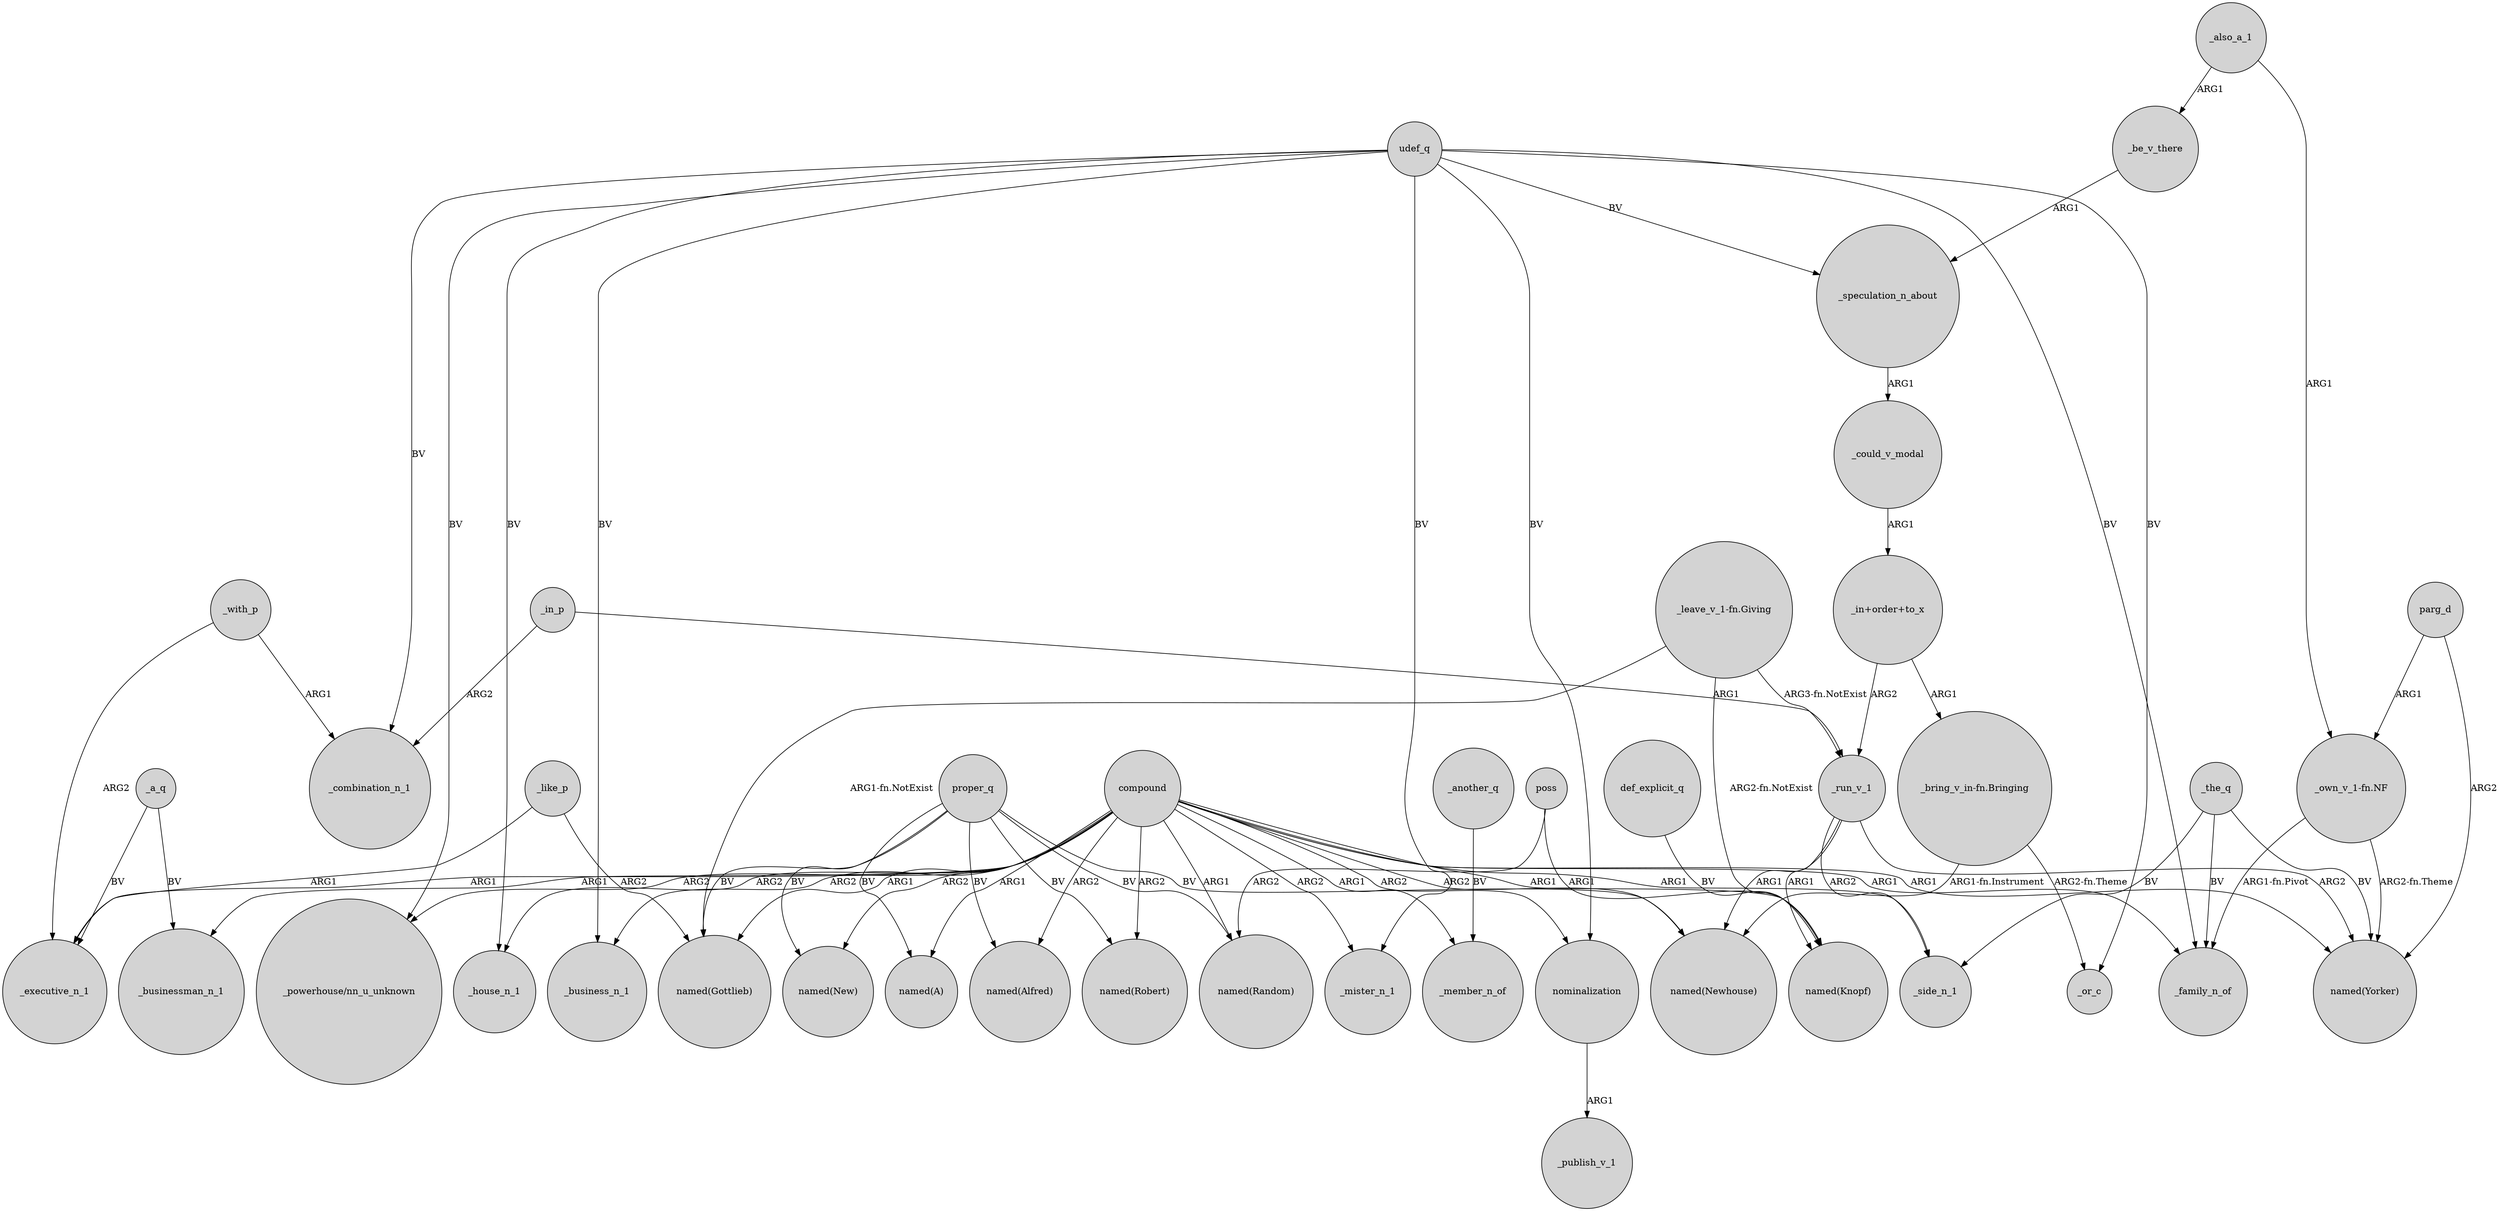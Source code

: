 digraph {
	node [shape=circle style=filled]
	_with_p -> _executive_n_1 [label=ARG2]
	_run_v_1 -> "named(Newhouse)" [label=ARG1]
	poss -> "named(Knopf)" [label=ARG1]
	compound -> _family_n_of [label=ARG1]
	_run_v_1 -> "named(Yorker)" [label=ARG2]
	"_bring_v_in-fn.Bringing" -> "named(Newhouse)" [label="ARG1-fn.Instrument"]
	compound -> "named(New)" [label=ARG2]
	proper_q -> "named(Newhouse)" [label=BV]
	_another_q -> _member_n_of [label=BV]
	proper_q -> "named(A)" [label=BV]
	"_own_v_1-fn.NF" -> "named(Yorker)" [label="ARG2-fn.Theme"]
	proper_q -> "named(New)" [label=BV]
	"_own_v_1-fn.NF" -> _family_n_of [label="ARG1-fn.Pivot"]
	_the_q -> _side_n_1 [label=BV]
	compound -> _house_n_1 [label=ARG2]
	_could_v_modal -> "_in+order+to_x" [label=ARG1]
	compound -> _mister_n_1 [label=ARG2]
	"_in+order+to_x" -> _run_v_1 [label=ARG2]
	proper_q -> "named(Alfred)" [label=BV]
	_also_a_1 -> "_own_v_1-fn.NF" [label=ARG1]
	udef_q -> _speculation_n_about [label=BV]
	_in_p -> _run_v_1 [label=ARG1]
	compound -> _executive_n_1 [label=ARG1]
	_be_v_there -> _speculation_n_about [label=ARG1]
	udef_q -> _mister_n_1 [label=BV]
	proper_q -> "named(Gottlieb)" [label=BV]
	compound -> "named(Robert)" [label=ARG2]
	compound -> "named(Newhouse)" [label=ARG2]
	def_explicit_q -> "named(Knopf)" [label=BV]
	_the_q -> _family_n_of [label=BV]
	compound -> nominalization [label=ARG2]
	_also_a_1 -> _be_v_there [label=ARG1]
	"_leave_v_1-fn.Giving" -> _run_v_1 [label="ARG3-fn.NotExist"]
	_like_p -> _executive_n_1 [label=ARG1]
	compound -> "named(A)" [label=ARG1]
	compound -> "named(Yorker)" [label=ARG1]
	udef_q -> _or_c [label=BV]
	compound -> "named(Knopf)" [label=ARG1]
	"_bring_v_in-fn.Bringing" -> _or_c [label="ARG2-fn.Theme"]
	_the_q -> "named(Yorker)" [label=BV]
	parg_d -> "_own_v_1-fn.NF" [label=ARG1]
	udef_q -> _house_n_1 [label=BV]
	compound -> "named(Alfred)" [label=ARG2]
	compound -> "named(Gottlieb)" [label=ARG1]
	"_in+order+to_x" -> "_bring_v_in-fn.Bringing" [label=ARG1]
	_in_p -> _combination_n_1 [label=ARG2]
	_speculation_n_about -> _could_v_modal [label=ARG1]
	proper_q -> "named(Robert)" [label=BV]
	_like_p -> "named(Gottlieb)" [label=ARG2]
	_run_v_1 -> "named(Knopf)" [label=ARG1]
	"_leave_v_1-fn.Giving" -> "named(Gottlieb)" [label="ARG1-fn.NotExist"]
	compound -> "_powerhouse/nn_u_unknown" [label=ARG2]
	_with_p -> _combination_n_1 [label=ARG1]
	udef_q -> _combination_n_1 [label=BV]
	compound -> _business_n_1 [label=ARG2]
	udef_q -> nominalization [label=BV]
	compound -> "named(Random)" [label=ARG1]
	_a_q -> _businessman_n_1 [label=BV]
	udef_q -> _business_n_1 [label=BV]
	_run_v_1 -> _side_n_1 [label=ARG2]
	parg_d -> "named(Yorker)" [label=ARG2]
	"_leave_v_1-fn.Giving" -> "named(Knopf)" [label="ARG2-fn.NotExist"]
	udef_q -> _family_n_of [label=BV]
	_a_q -> _executive_n_1 [label=BV]
	poss -> "named(Random)" [label=ARG2]
	compound -> _side_n_1 [label=ARG1]
	proper_q -> "named(Random)" [label=BV]
	udef_q -> "_powerhouse/nn_u_unknown" [label=BV]
	nominalization -> _publish_v_1 [label=ARG1]
	compound -> _member_n_of [label=ARG1]
	compound -> _businessman_n_1 [label=ARG1]
}
